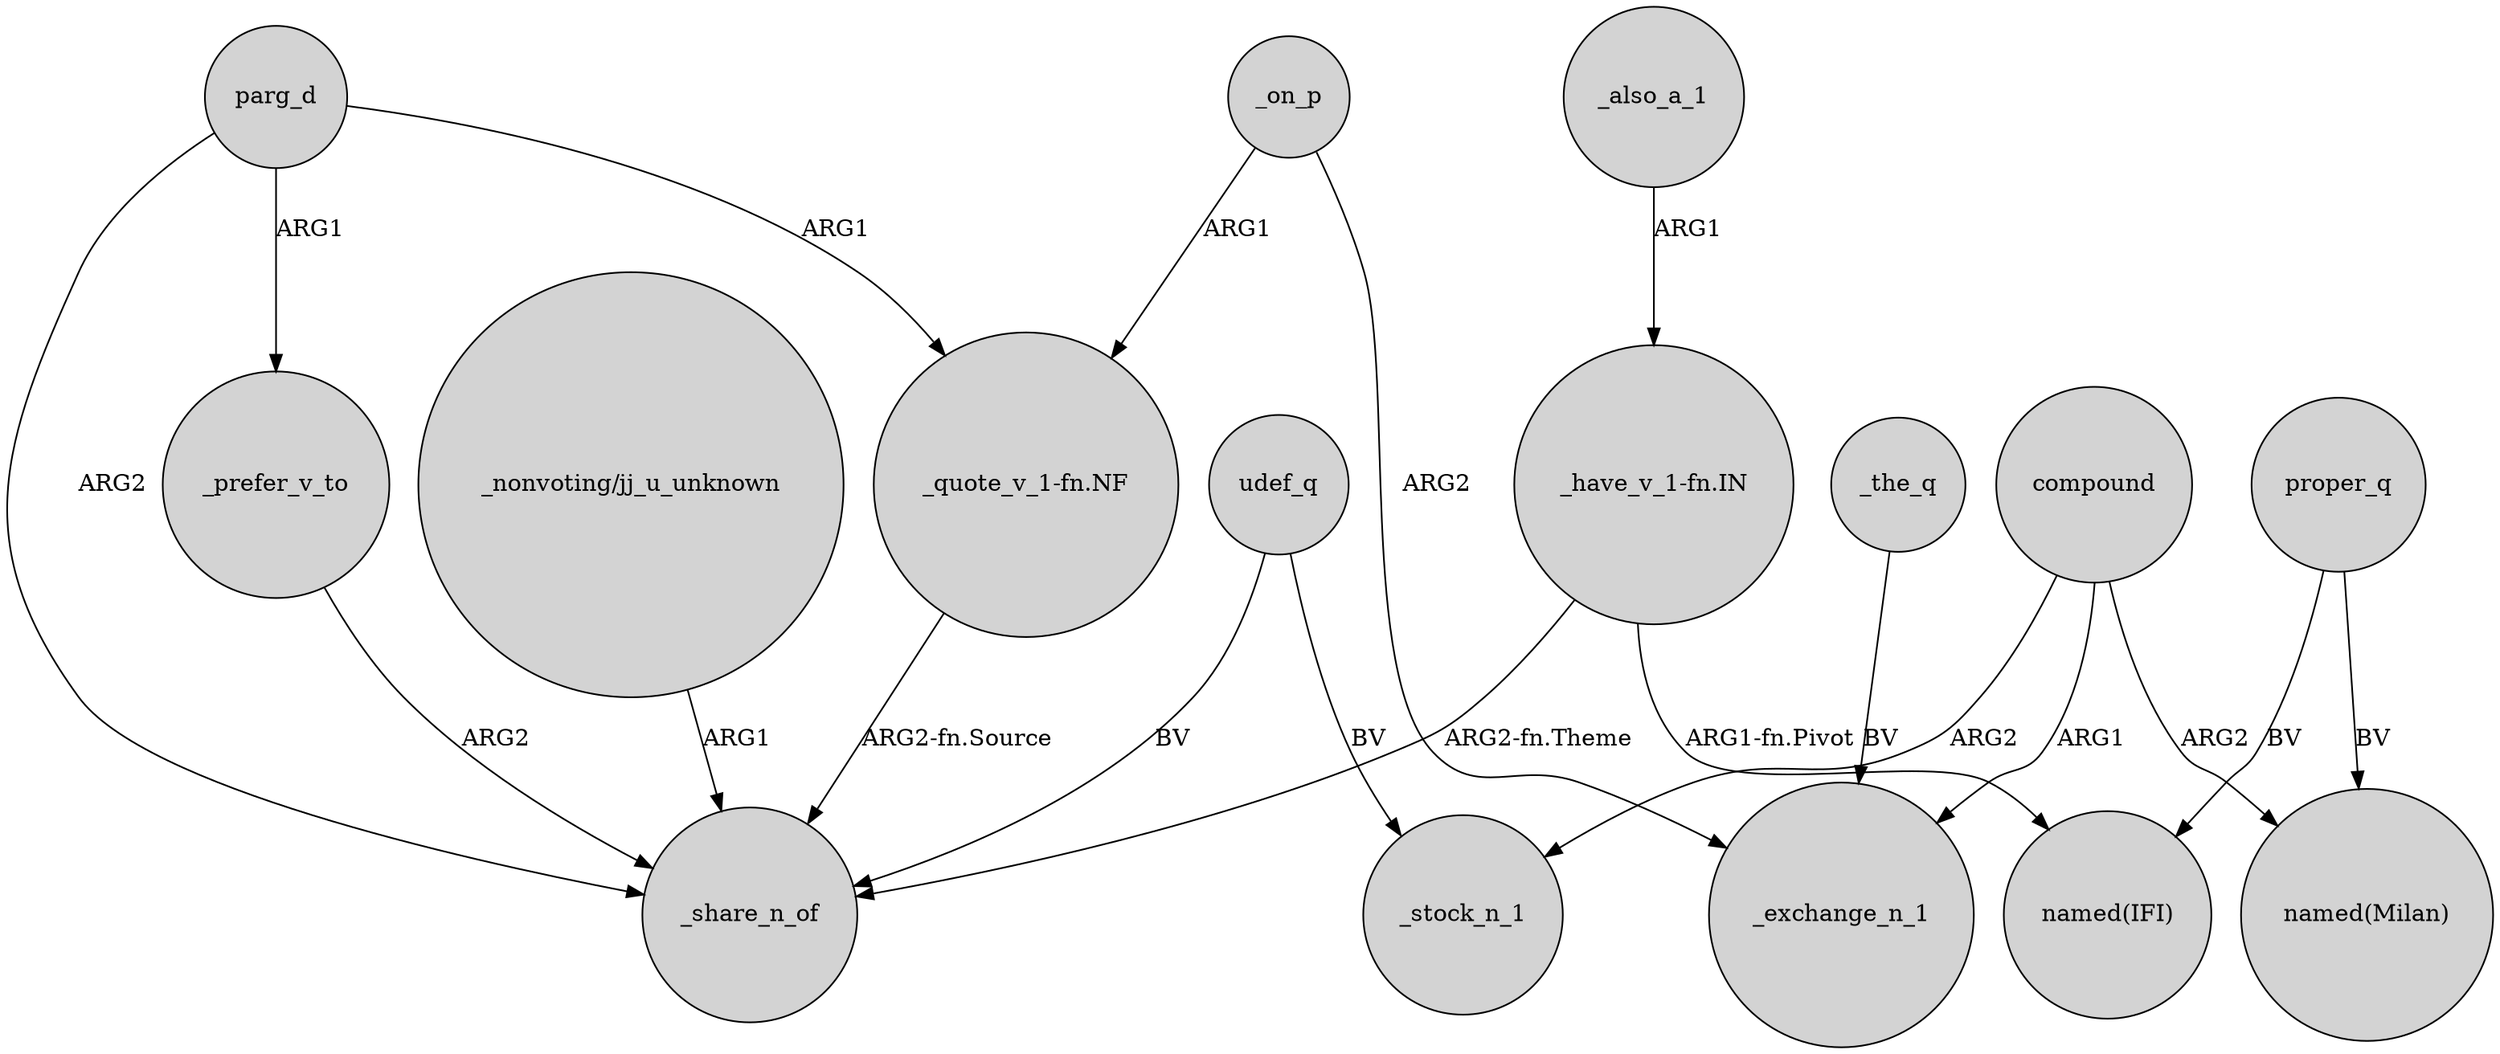 digraph {
	node [shape=circle style=filled]
	_prefer_v_to -> _share_n_of [label=ARG2]
	parg_d -> _share_n_of [label=ARG2]
	compound -> "named(Milan)" [label=ARG2]
	proper_q -> "named(Milan)" [label=BV]
	"_have_v_1-fn.IN" -> _share_n_of [label="ARG2-fn.Theme"]
	"_quote_v_1-fn.NF" -> _share_n_of [label="ARG2-fn.Source"]
	parg_d -> "_quote_v_1-fn.NF" [label=ARG1]
	compound -> _stock_n_1 [label=ARG2]
	proper_q -> "named(IFI)" [label=BV]
	udef_q -> _stock_n_1 [label=BV]
	compound -> _exchange_n_1 [label=ARG1]
	"_have_v_1-fn.IN" -> "named(IFI)" [label="ARG1-fn.Pivot"]
	_also_a_1 -> "_have_v_1-fn.IN" [label=ARG1]
	"_nonvoting/jj_u_unknown" -> _share_n_of [label=ARG1]
	udef_q -> _share_n_of [label=BV]
	parg_d -> _prefer_v_to [label=ARG1]
	_on_p -> _exchange_n_1 [label=ARG2]
	_on_p -> "_quote_v_1-fn.NF" [label=ARG1]
	_the_q -> _exchange_n_1 [label=BV]
}
